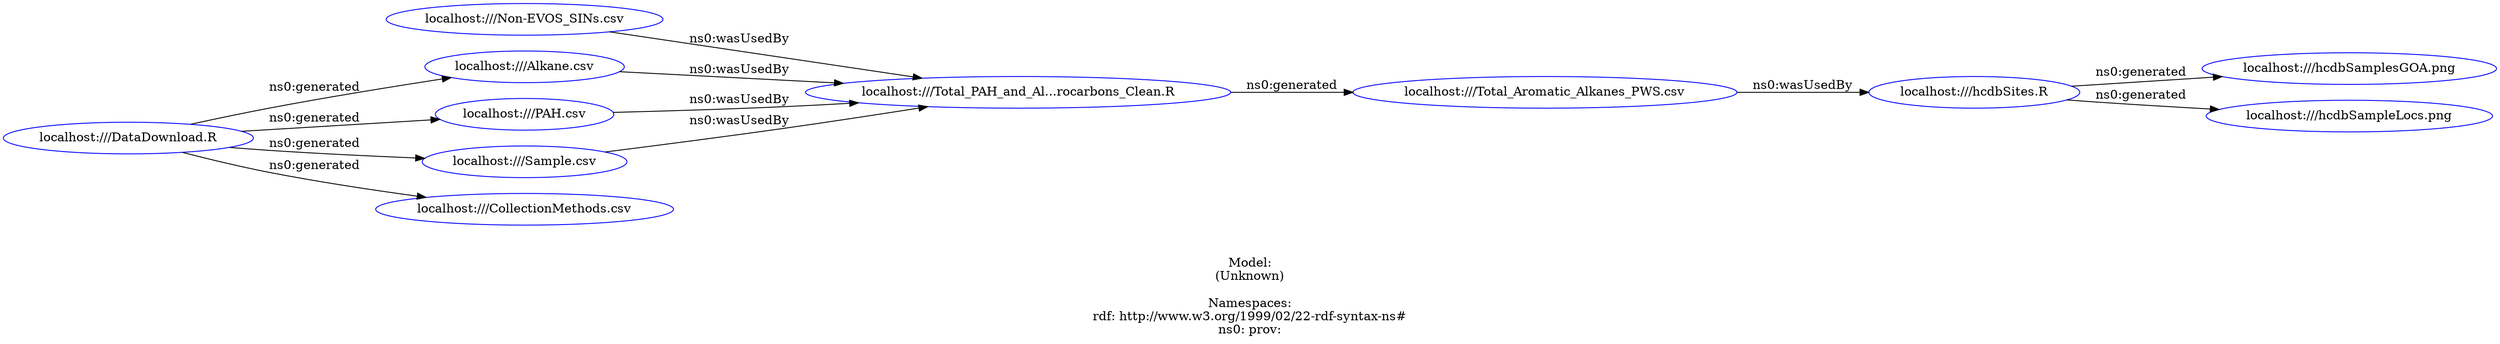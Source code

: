 digraph {
	rankdir = LR;
	charset="utf-8";

	"Rlocalhost:///Non-EVOS_SINs.csv" -> "Rlocalhost:///Total_PAH_and_Al...rocarbons_Clean.R" [ label="ns0:wasUsedBy" ];
	"Rlocalhost:///hcdbSites.R" -> "Rlocalhost:///hcdbSamplesGOA.png" [ label="ns0:generated" ];
	"Rlocalhost:///hcdbSites.R" -> "Rlocalhost:///hcdbSampleLocs.png" [ label="ns0:generated" ];
	"Rlocalhost:///Alkane.csv" -> "Rlocalhost:///Total_PAH_and_Al...rocarbons_Clean.R" [ label="ns0:wasUsedBy" ];
	"Rlocalhost:///PAH.csv" -> "Rlocalhost:///Total_PAH_and_Al...rocarbons_Clean.R" [ label="ns0:wasUsedBy" ];
	"Rlocalhost:///Total_Aromatic_Alkanes_PWS.csv" -> "Rlocalhost:///hcdbSites.R" [ label="ns0:wasUsedBy" ];
	"Rlocalhost:///DataDownload.R" -> "Rlocalhost:///Sample.csv" [ label="ns0:generated" ];
	"Rlocalhost:///DataDownload.R" -> "Rlocalhost:///PAH.csv" [ label="ns0:generated" ];
	"Rlocalhost:///DataDownload.R" -> "Rlocalhost:///CollectionMethods.csv" [ label="ns0:generated" ];
	"Rlocalhost:///DataDownload.R" -> "Rlocalhost:///Alkane.csv" [ label="ns0:generated" ];
	"Rlocalhost:///Total_PAH_and_Al...rocarbons_Clean.R" -> "Rlocalhost:///Total_Aromatic_Alkanes_PWS.csv" [ label="ns0:generated" ];
	"Rlocalhost:///Sample.csv" -> "Rlocalhost:///Total_PAH_and_Al...rocarbons_Clean.R" [ label="ns0:wasUsedBy" ];

	// Resources
	"Rlocalhost:///Non-EVOS_SINs.csv" [ label="localhost:///Non-EVOS_SINs.csv", shape = ellipse, color = blue ];
	"Rlocalhost:///Total_PAH_and_Al...rocarbons_Clean.R" [ label="localhost:///Total_PAH_and_Al...rocarbons_Clean.R", shape = ellipse, color = blue ];
	"Rlocalhost:///hcdbSites.R" [ label="localhost:///hcdbSites.R", shape = ellipse, color = blue ];
	"Rlocalhost:///hcdbSamplesGOA.png" [ label="localhost:///hcdbSamplesGOA.png", shape = ellipse, color = blue ];
	"Rlocalhost:///hcdbSampleLocs.png" [ label="localhost:///hcdbSampleLocs.png", shape = ellipse, color = blue ];
	"Rlocalhost:///Alkane.csv" [ label="localhost:///Alkane.csv", shape = ellipse, color = blue ];
	"Rlocalhost:///PAH.csv" [ label="localhost:///PAH.csv", shape = ellipse, color = blue ];
	"Rlocalhost:///Total_Aromatic_Alkanes_PWS.csv" [ label="localhost:///Total_Aromatic_Alkanes_PWS.csv", shape = ellipse, color = blue ];
	"Rlocalhost:///DataDownload.R" [ label="localhost:///DataDownload.R", shape = ellipse, color = blue ];
	"Rlocalhost:///Sample.csv" [ label="localhost:///Sample.csv", shape = ellipse, color = blue ];
	"Rlocalhost:///CollectionMethods.csv" [ label="localhost:///CollectionMethods.csv", shape = ellipse, color = blue ];

	// Anonymous nodes

	// Literals

	label="\n\nModel:\n(Unknown)\n\nNamespaces:\nrdf: http://www.w3.org/1999/02/22-rdf-syntax-ns#\nns0: prov:\n";
}
